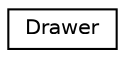 digraph "Graphical Class Hierarchy"
{
  edge [fontname="Helvetica",fontsize="10",labelfontname="Helvetica",labelfontsize="10"];
  node [fontname="Helvetica",fontsize="10",shape=record];
  rankdir="LR";
  Node0 [label="Drawer",height=0.2,width=0.4,color="black", fillcolor="white", style="filled",URL="$classDrawer.html",tooltip="Used to draw the world. "];
}
